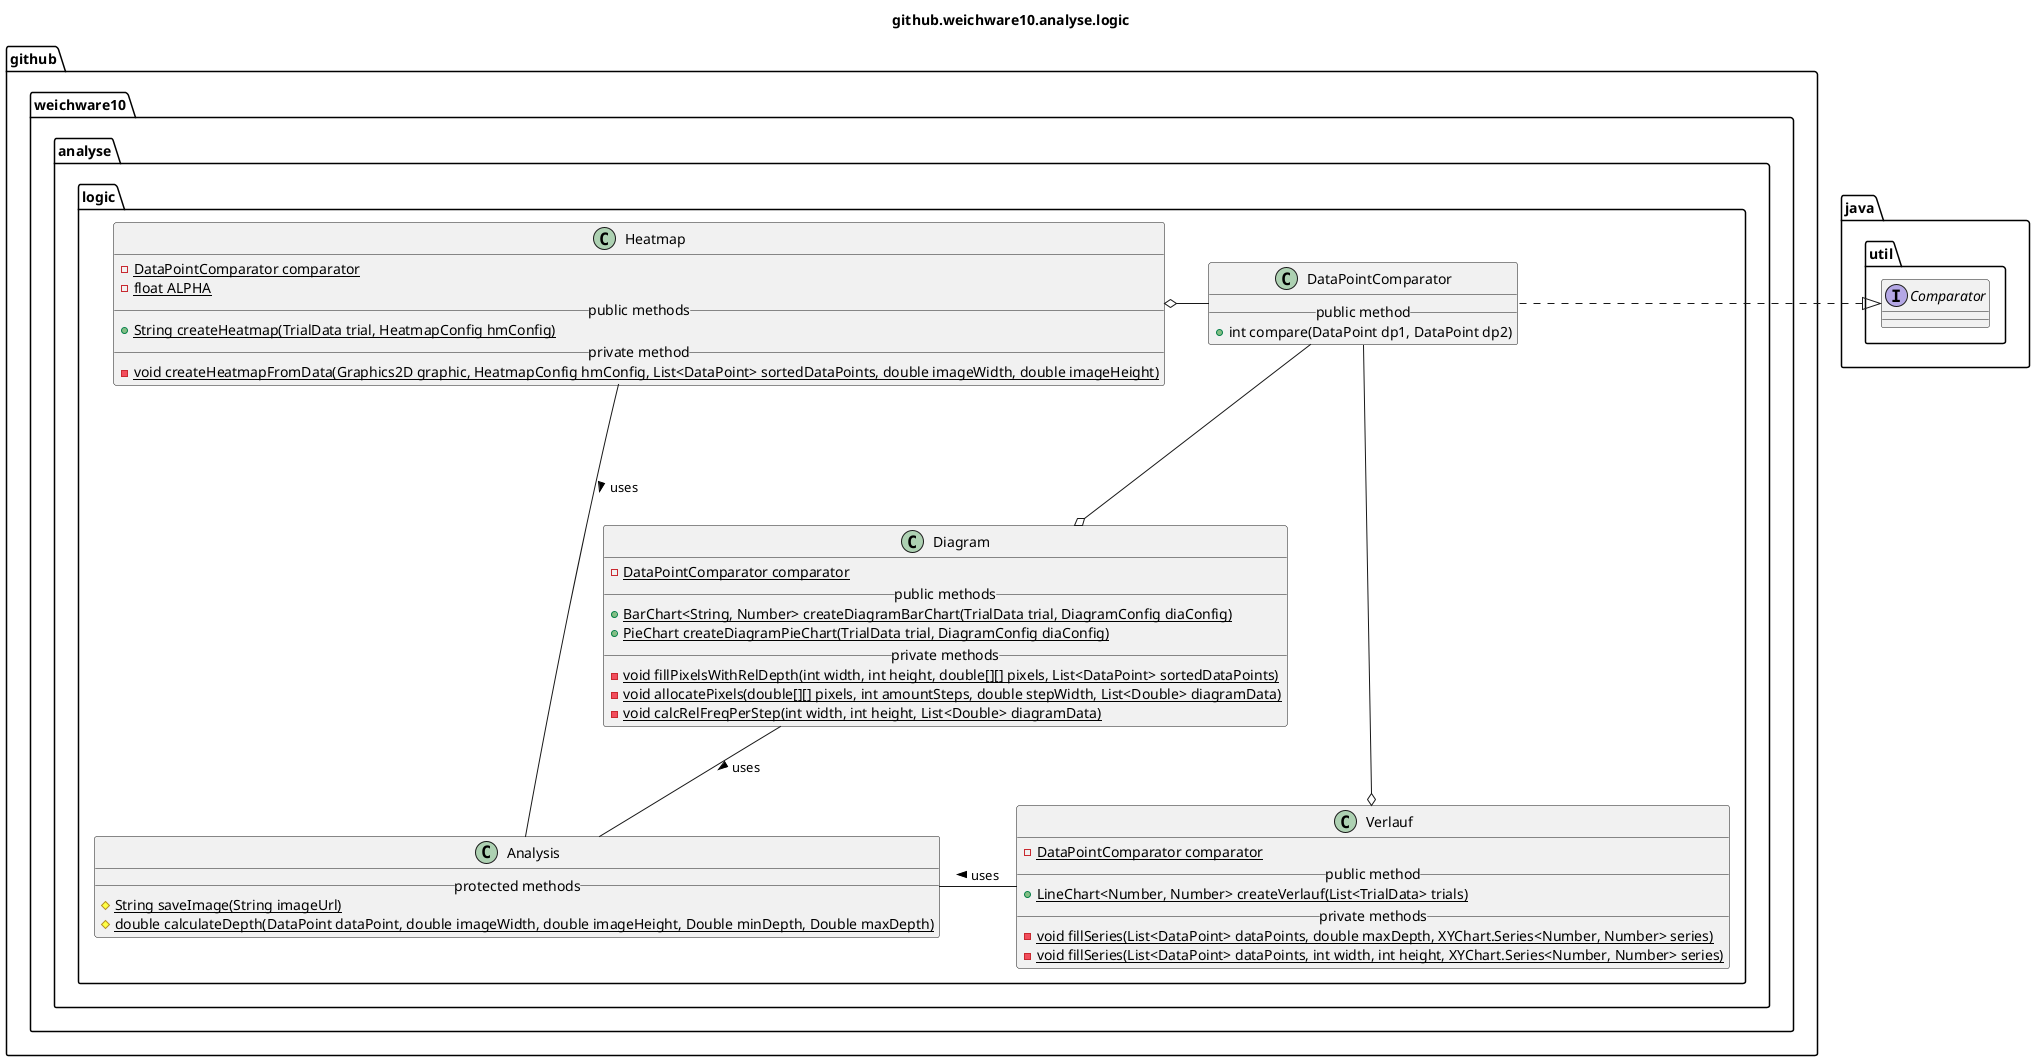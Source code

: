 @startuml github.weichware10.analyse.logic
title github.weichware10.analyse.logic

package github.weichware10.analyse.logic {

    class github.weichware10.analyse.logic.Analysis {
        __protected methods__
        {static}# String saveImage(String imageUrl)
        {static}# double calculateDepth(DataPoint dataPoint, double imageWidth, double imageHeight, Double minDepth, Double maxDepth)
    }

    class github.weichware10.analyse.logic.DataPointComparator {
        __public method__
        + int compare(DataPoint dp1, DataPoint dp2)
    }

    class github.weichware10.analyse.logic.Diagram {
        {static}- DataPointComparator comparator
        __public methods__
        {static}+ BarChart<String, Number> createDiagramBarChart(TrialData trial, DiagramConfig diaConfig)
        {static}+ PieChart createDiagramPieChart(TrialData trial, DiagramConfig diaConfig)
        __private methods__
        {static}- void fillPixelsWithRelDepth(int width, int height, double[][] pixels, List<DataPoint> sortedDataPoints)
        {static}- void allocatePixels(double[][] pixels, int amountSteps, double stepWidth, List<Double> diagramData)
        {static}- void calcRelFreqPerStep(int width, int height, List<Double> diagramData)
    }

    class github.weichware10.analyse.logic.Heatmap {
        {static}- DataPointComparator comparator
        {static}- float ALPHA
        __public methods__
        {static}+ String createHeatmap(TrialData trial, HeatmapConfig hmConfig)
        __private method__
        {static}- void createHeatmapFromData(Graphics2D graphic, HeatmapConfig hmConfig, List<DataPoint> sortedDataPoints, double imageWidth, double imageHeight)
    }

    class github.weichware10.analyse.logic.Verlauf {
        {static}- DataPointComparator comparator
        __public method__
        {static}+ LineChart<Number, Number> createVerlauf(List<TrialData> trials)
        __private methods__
        {static}- void fillSeries(List<DataPoint> dataPoints, double maxDepth, XYChart.Series<Number, Number> series)
        {static}- void fillSeries(List<DataPoint> dataPoints, int width, int height, XYChart.Series<Number, Number> series)
    }

}

github.weichware10.analyse.logic.Diagram o-u-- github.weichware10.analyse.logic.DataPointComparator
github.weichware10.analyse.logic.Heatmap o-r-- github.weichware10.analyse.logic.DataPointComparator
github.weichware10.analyse.logic.Verlauf o-d-- github.weichware10.analyse.logic.DataPointComparator
github.weichware10.analyse.logic.Diagram -d- github.weichware10.analyse.logic.Analysis : > uses
github.weichware10.analyse.logic.Heatmap -l- github.weichware10.analyse.logic.Analysis : > uses
github.weichware10.analyse.logic.Verlauf -l- github.weichware10.analyse.logic.Analysis : > uses

interface java.util.Comparator
java.util.Comparator <|.r. github.weichware10.analyse.logic.DataPointComparator

@enduml